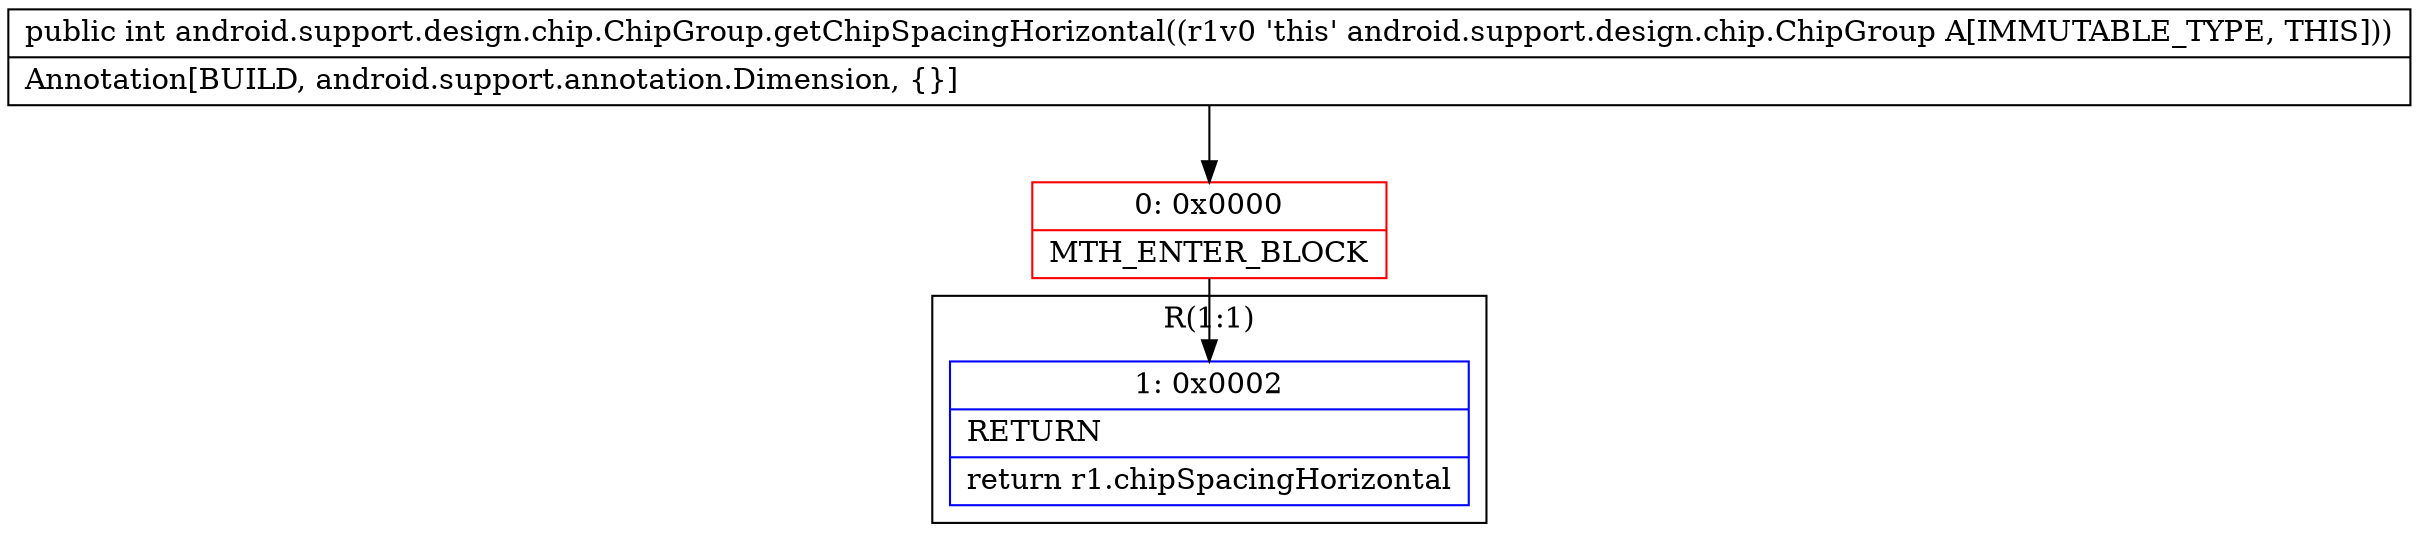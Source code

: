 digraph "CFG forandroid.support.design.chip.ChipGroup.getChipSpacingHorizontal()I" {
subgraph cluster_Region_2084149534 {
label = "R(1:1)";
node [shape=record,color=blue];
Node_1 [shape=record,label="{1\:\ 0x0002|RETURN\l|return r1.chipSpacingHorizontal\l}"];
}
Node_0 [shape=record,color=red,label="{0\:\ 0x0000|MTH_ENTER_BLOCK\l}"];
MethodNode[shape=record,label="{public int android.support.design.chip.ChipGroup.getChipSpacingHorizontal((r1v0 'this' android.support.design.chip.ChipGroup A[IMMUTABLE_TYPE, THIS]))  | Annotation[BUILD, android.support.annotation.Dimension, \{\}]\l}"];
MethodNode -> Node_0;
Node_0 -> Node_1;
}

